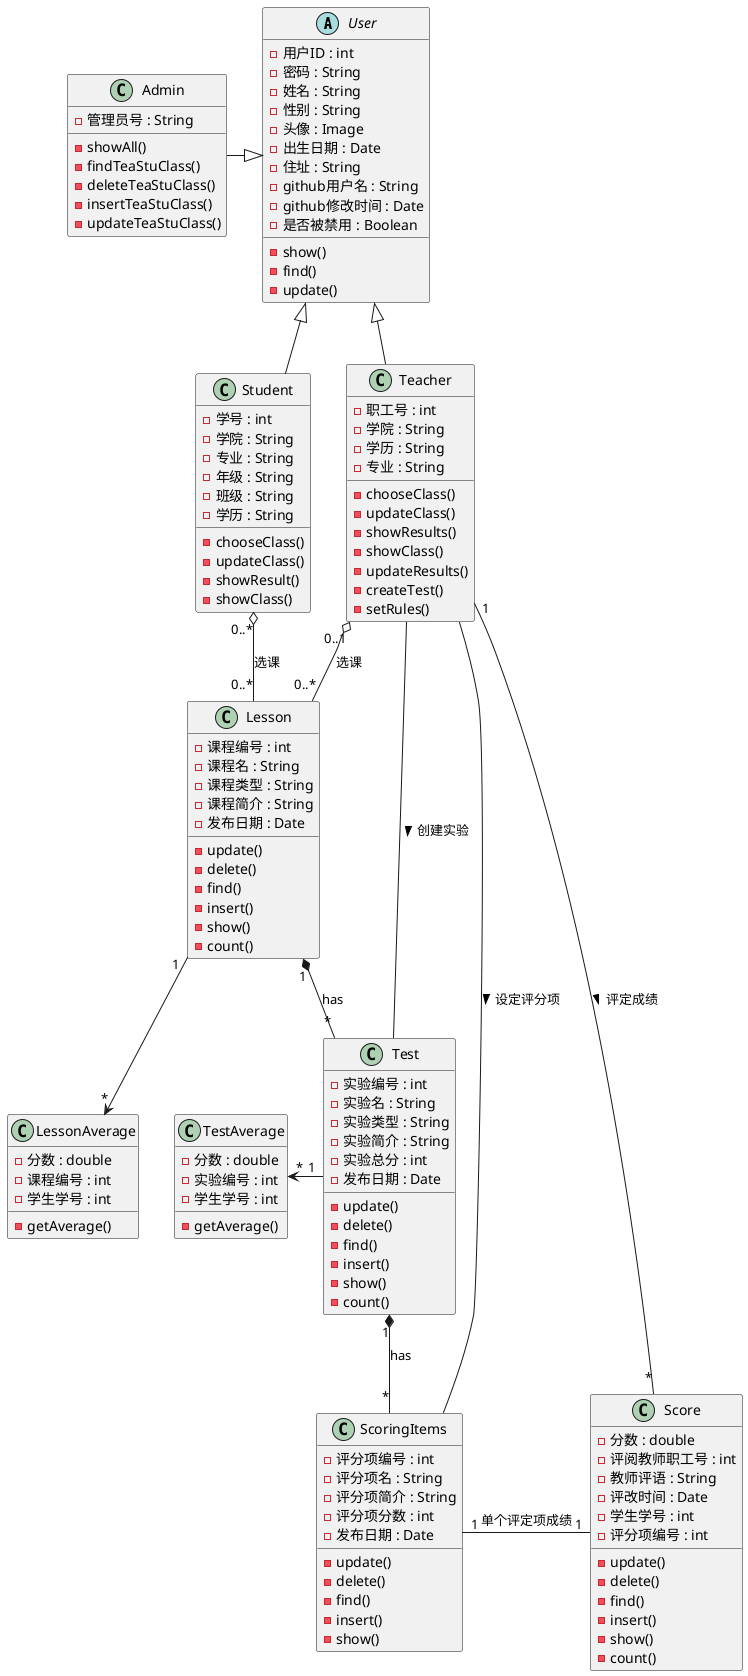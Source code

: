 @startuml

abstract class User{
-用户ID : int
-密码 : String
-姓名 : String
-性别 : String
-头像 : Image
-出生日期 : Date
-住址 : String
-github用户名 : String
-github修改时间 : Date
-是否被禁用 : Boolean
-show()
-find()
-update()
}

class Admin{
-管理员号 : String
-showAll()
-findTeaStuClass()
-deleteTeaStuClass()
-insertTeaStuClass()
-updateTeaStuClass()
}

class Student{
-学号 : int
-学院 : String
-专业 : String
-年级 : String
-班级 : String
-学历 : String
-chooseClass()
-updateClass()
-showResult()
-showClass()
}

class Teacher{
-职工号 : int
-学院 : String
-学历 : String
-专业 : String
-chooseClass()
-updateClass()
-showResults()
-showClass()
-updateResults()
-createTest()
-setRules()
}

User <|-- Student
User <|-- Teacher
User <|-left- Admin

class Lesson{
-课程编号 : int
-课程名 : String
-课程类型 : String
-课程简介 : String
-发布日期 : Date
-update()
-delete()
-find()
-insert()
-show()
-count()
}

class Test{
-实验编号 : int
-实验名 : String
-实验类型 : String
-实验简介 : String
-实验总分 : int
-发布日期 : Date
-update()
-delete()
-find()
-insert()
-show()
-count()
}

class ScoringItems{
-评分项编号 : int
-评分项名 : String
-评分项简介 : String
-评分项分数 : int
-发布日期 : Date
-update()
-delete()
-find()
-insert()
-show()
}

Teacher "0..1" o-- "0..*" Lesson:选课
Student "0..*" o--"0..*" Lesson:选课
Lesson "1" *--"*" Test:has
Test "1" *--"*" ScoringItems:has
Teacher -- Test:创建实验 >
Teacher -- ScoringItems:设定评分项 >


class Score{
-分数 : double
-评阅教师职工号 : int
-教师评语 : String
-评改时间 : Date
-学生学号 : int
-评分项编号 : int
-update()
-delete()
-find()
-insert()
-show()
-count()
}

class TestAverage{
-分数 : double
-实验编号 : int
-学生学号 : int
-getAverage()
}

class LessonAverage{
-分数 : double
-课程编号 : int
-学生学号 : int
-getAverage()
}
ScoringItems "1"-right-"1" Score:单个评定项成绩
Teacher "1"--"*" Score:评定成绩 >
Test "1" -left->"*" TestAverage
Lesson "1" -->"*" LessonAverage
@enduml